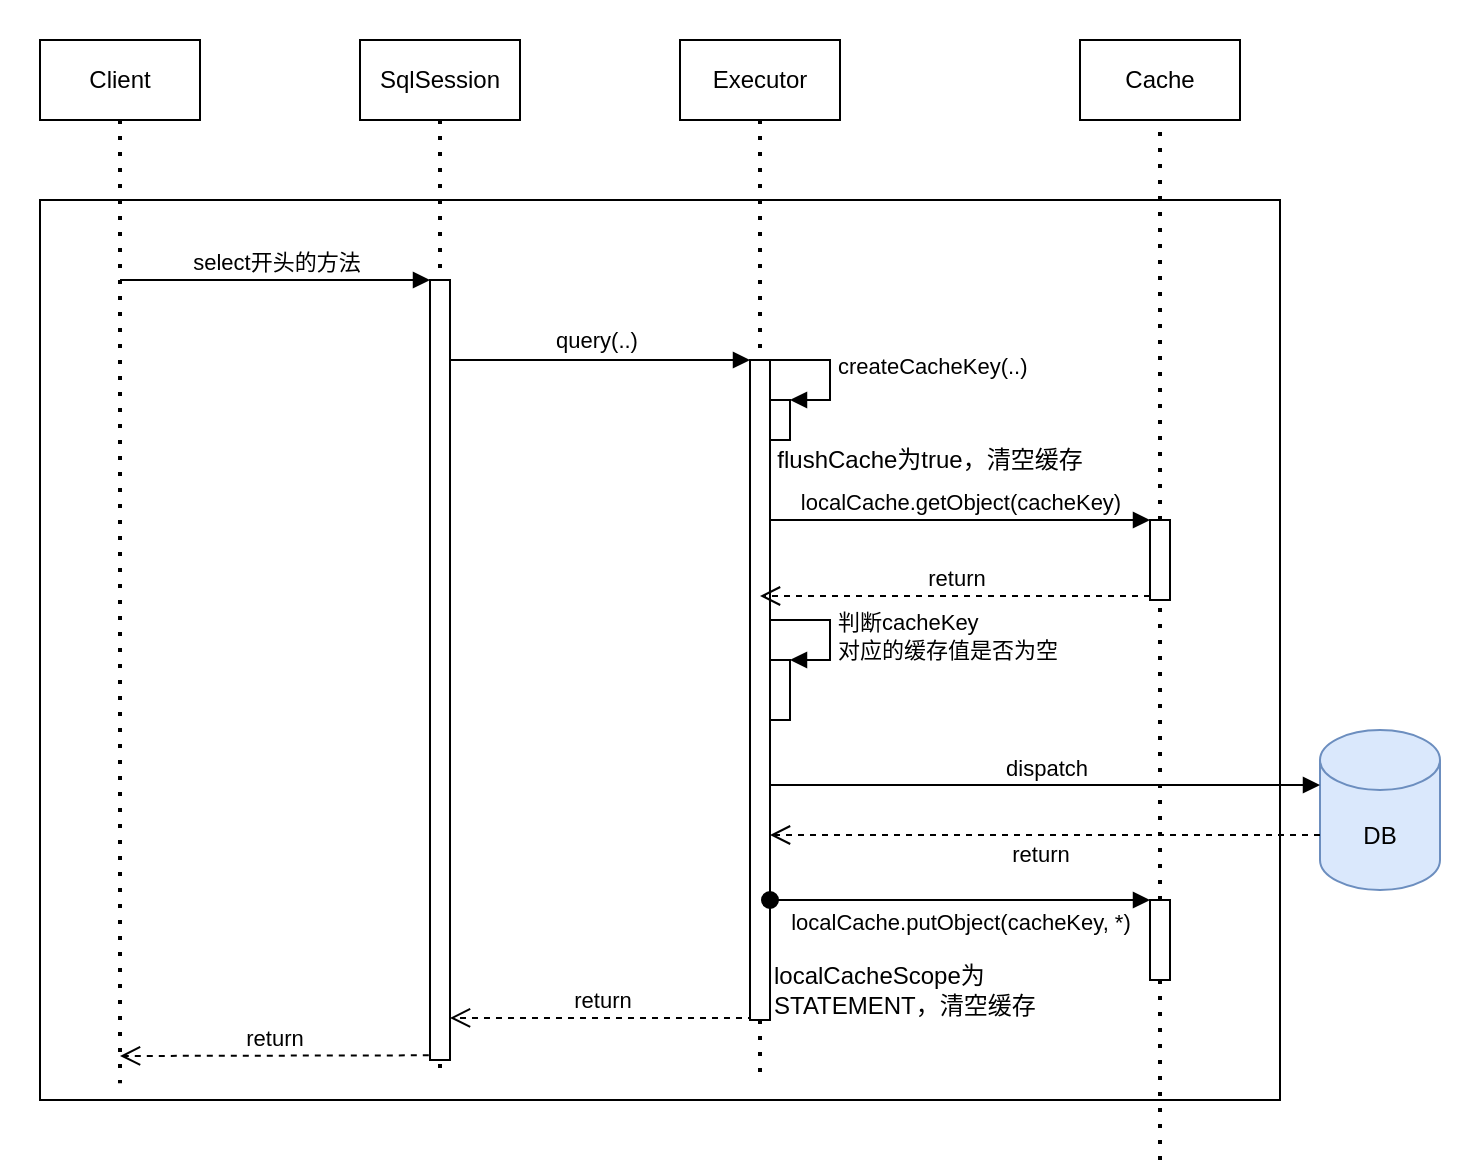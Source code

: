<mxfile version="13.9.9" type="device"><diagram id="NVwxI-cL8WG9OkIZWRjw" name="第 1 页"><mxGraphModel dx="1851" dy="592" grid="1" gridSize="10" guides="1" tooltips="1" connect="1" arrows="1" fold="1" page="1" pageScale="1" pageWidth="827" pageHeight="1169" math="0" shadow="0"><root><mxCell id="0"/><mxCell id="1" parent="0"/><mxCell id="EM2rlTtpQATUWUoyidOP-15" value="" style="rounded=0;whiteSpace=wrap;html=1;" parent="1" vertex="1"><mxGeometry x="-560" y="280" width="620" height="450" as="geometry"/></mxCell><mxCell id="EM2rlTtpQATUWUoyidOP-24" value="Client" style="rounded=0;whiteSpace=wrap;html=1;" parent="1" vertex="1"><mxGeometry x="-560" y="200" width="80" height="40" as="geometry"/></mxCell><mxCell id="EM2rlTtpQATUWUoyidOP-25" value="Cache" style="rounded=0;whiteSpace=wrap;html=1;" parent="1" vertex="1"><mxGeometry x="-40" y="200" width="80" height="40" as="geometry"/></mxCell><mxCell id="EM2rlTtpQATUWUoyidOP-26" value="SqlSession" style="rounded=0;whiteSpace=wrap;html=1;" parent="1" vertex="1"><mxGeometry x="-400" y="200" width="80" height="40" as="geometry"/></mxCell><mxCell id="EM2rlTtpQATUWUoyidOP-27" value="Executor" style="rounded=0;whiteSpace=wrap;html=1;" parent="1" vertex="1"><mxGeometry x="-240" y="200" width="80" height="40" as="geometry"/></mxCell><mxCell id="EM2rlTtpQATUWUoyidOP-28" value="" style="endArrow=none;dashed=1;html=1;dashPattern=1 3;strokeWidth=2;" parent="1" source="EM2rlTtpQATUWUoyidOP-24" edge="1"><mxGeometry width="50" height="50" relative="1" as="geometry"><mxPoint x="-210" y="330" as="sourcePoint"/><mxPoint x="-520" y="721.6" as="targetPoint"/></mxGeometry></mxCell><mxCell id="EM2rlTtpQATUWUoyidOP-29" value="" style="endArrow=none;dashed=1;html=1;dashPattern=1 3;strokeWidth=2;exitX=0.5;exitY=1;exitDx=0;exitDy=0;" parent="1" source="EM2rlTtpQATUWUoyidOP-26" edge="1"><mxGeometry width="50" height="50" relative="1" as="geometry"><mxPoint x="-510" y="250" as="sourcePoint"/><mxPoint x="-360" y="720" as="targetPoint"/></mxGeometry></mxCell><mxCell id="EM2rlTtpQATUWUoyidOP-30" value="" style="endArrow=none;dashed=1;html=1;dashPattern=1 3;strokeWidth=2;exitX=0.5;exitY=1;exitDx=0;exitDy=0;" parent="1" source="EM2rlTtpQATUWUoyidOP-51" edge="1"><mxGeometry width="50" height="50" relative="1" as="geometry"><mxPoint x="-350" y="250" as="sourcePoint"/><mxPoint x="-200" y="720" as="targetPoint"/></mxGeometry></mxCell><mxCell id="EM2rlTtpQATUWUoyidOP-45" value="" style="endArrow=classic;html=1;" parent="1" edge="1"><mxGeometry width="50" height="50" relative="1" as="geometry"><mxPoint x="-360" y="360" as="sourcePoint"/><mxPoint x="-360" y="360" as="targetPoint"/></mxGeometry></mxCell><mxCell id="EM2rlTtpQATUWUoyidOP-46" value="" style="html=1;points=[];perimeter=orthogonalPerimeter;" parent="1" vertex="1"><mxGeometry x="-365" y="320" width="10" height="390" as="geometry"/></mxCell><mxCell id="EM2rlTtpQATUWUoyidOP-47" value="select开头的方法" style="html=1;verticalAlign=bottom;endArrow=block;entryX=0;entryY=0;" parent="1" target="EM2rlTtpQATUWUoyidOP-46" edge="1"><mxGeometry relative="1" as="geometry"><mxPoint x="-520" y="320" as="sourcePoint"/><mxPoint as="offset"/></mxGeometry></mxCell><mxCell id="EM2rlTtpQATUWUoyidOP-48" value="return" style="html=1;verticalAlign=bottom;endArrow=open;dashed=1;endSize=8;exitX=-0.06;exitY=0.994;exitDx=0;exitDy=0;exitPerimeter=0;" parent="1" source="EM2rlTtpQATUWUoyidOP-46" edge="1"><mxGeometry relative="1" as="geometry"><mxPoint x="-520" y="708" as="targetPoint"/></mxGeometry></mxCell><mxCell id="EM2rlTtpQATUWUoyidOP-52" value="query(..)" style="html=1;verticalAlign=bottom;endArrow=block;entryX=0;entryY=0;" parent="1" source="EM2rlTtpQATUWUoyidOP-46" target="EM2rlTtpQATUWUoyidOP-51" edge="1"><mxGeometry x="-0.033" y="1" relative="1" as="geometry"><mxPoint x="-280" y="150" as="sourcePoint"/><mxPoint as="offset"/></mxGeometry></mxCell><mxCell id="EM2rlTtpQATUWUoyidOP-53" value="return" style="html=1;verticalAlign=bottom;endArrow=open;dashed=1;endSize=8;exitX=0.2;exitY=0.997;exitDx=0;exitDy=0;exitPerimeter=0;entryX=1;entryY=0.946;entryDx=0;entryDy=0;entryPerimeter=0;" parent="1" source="EM2rlTtpQATUWUoyidOP-51" target="EM2rlTtpQATUWUoyidOP-46" edge="1"><mxGeometry relative="1" as="geometry"><mxPoint x="-320" y="506" as="targetPoint"/></mxGeometry></mxCell><mxCell id="EM2rlTtpQATUWUoyidOP-51" value="" style="html=1;points=[];perimeter=orthogonalPerimeter;" parent="1" vertex="1"><mxGeometry x="-205" y="360" width="10" height="330" as="geometry"/></mxCell><mxCell id="EM2rlTtpQATUWUoyidOP-54" value="" style="endArrow=none;dashed=1;html=1;dashPattern=1 3;strokeWidth=2;exitX=0.5;exitY=1;exitDx=0;exitDy=0;" parent="1" source="EM2rlTtpQATUWUoyidOP-27" target="EM2rlTtpQATUWUoyidOP-51" edge="1"><mxGeometry width="50" height="50" relative="1" as="geometry"><mxPoint x="-200" y="240" as="sourcePoint"/><mxPoint x="-200" y="720" as="targetPoint"/></mxGeometry></mxCell><mxCell id="EM2rlTtpQATUWUoyidOP-58" value="localCache.getObject(cacheKey)" style="html=1;verticalAlign=bottom;endArrow=block;entryX=0;entryY=0;" parent="1" source="EM2rlTtpQATUWUoyidOP-51" target="EM2rlTtpQATUWUoyidOP-57" edge="1"><mxGeometry relative="1" as="geometry"><mxPoint x="-110" y="370" as="sourcePoint"/><mxPoint as="offset"/></mxGeometry></mxCell><mxCell id="EM2rlTtpQATUWUoyidOP-59" value="return" style="html=1;verticalAlign=bottom;endArrow=open;dashed=1;endSize=8;exitX=0;exitY=0.95;" parent="1" source="EM2rlTtpQATUWUoyidOP-57" edge="1"><mxGeometry relative="1" as="geometry"><mxPoint x="-200" y="478" as="targetPoint"/></mxGeometry></mxCell><mxCell id="EM2rlTtpQATUWUoyidOP-61" value="" style="html=1;points=[];perimeter=orthogonalPerimeter;" parent="1" vertex="1"><mxGeometry x="-195" y="510" width="10" height="30" as="geometry"/></mxCell><mxCell id="EM2rlTtpQATUWUoyidOP-62" value="判断cacheKey&lt;br&gt;对应的缓存值是否为空" style="edgeStyle=orthogonalEdgeStyle;html=1;align=left;spacingLeft=2;endArrow=block;rounded=0;entryX=1;entryY=0;exitX=1;exitY=0.408;exitDx=0;exitDy=0;exitPerimeter=0;" parent="1" source="EM2rlTtpQATUWUoyidOP-51" target="EM2rlTtpQATUWUoyidOP-61" edge="1"><mxGeometry x="0.134" relative="1" as="geometry"><mxPoint x="20" y="490" as="sourcePoint"/><Array as="points"><mxPoint x="-195" y="490"/><mxPoint x="-165" y="490"/><mxPoint x="-165" y="510"/></Array><mxPoint as="offset"/></mxGeometry></mxCell><mxCell id="EM2rlTtpQATUWUoyidOP-63" value="DB" style="shape=cylinder3;whiteSpace=wrap;html=1;boundedLbl=1;backgroundOutline=1;size=15;fillColor=#dae8fc;strokeColor=#6c8ebf;" parent="1" vertex="1"><mxGeometry x="80" y="545" width="60" height="80" as="geometry"/></mxCell><mxCell id="EM2rlTtpQATUWUoyidOP-66" value="dispatch" style="html=1;verticalAlign=bottom;endArrow=block;entryX=0;entryY=0;entryDx=0;entryDy=27.5;entryPerimeter=0;" parent="1" source="EM2rlTtpQATUWUoyidOP-51" target="EM2rlTtpQATUWUoyidOP-63" edge="1"><mxGeometry width="80" relative="1" as="geometry"><mxPoint x="-350" y="610" as="sourcePoint"/><mxPoint x="-270" y="610" as="targetPoint"/></mxGeometry></mxCell><mxCell id="EM2rlTtpQATUWUoyidOP-67" value="return" style="html=1;verticalAlign=bottom;endArrow=open;dashed=1;endSize=8;exitX=0;exitY=0;exitDx=0;exitDy=52.5;exitPerimeter=0;" parent="1" source="EM2rlTtpQATUWUoyidOP-63" target="EM2rlTtpQATUWUoyidOP-51" edge="1"><mxGeometry x="0.018" y="18" relative="1" as="geometry"><mxPoint x="-270" y="610" as="sourcePoint"/><mxPoint x="-350" y="610" as="targetPoint"/><mxPoint as="offset"/></mxGeometry></mxCell><mxCell id="EM2rlTtpQATUWUoyidOP-72" value="localCache.putObject(cacheKey, *)" style="html=1;verticalAlign=bottom;startArrow=oval;endArrow=block;startSize=8;" parent="1" source="EM2rlTtpQATUWUoyidOP-51" target="EM2rlTtpQATUWUoyidOP-71" edge="1"><mxGeometry y="-20" relative="1" as="geometry"><mxPoint x="-105" y="630" as="sourcePoint"/><mxPoint as="offset"/></mxGeometry></mxCell><mxCell id="EM2rlTtpQATUWUoyidOP-75" value="" style="endArrow=none;dashed=1;html=1;dashPattern=1 3;strokeWidth=2;entryX=0.5;entryY=1;entryDx=0;entryDy=0;" parent="1" source="EM2rlTtpQATUWUoyidOP-57" target="EM2rlTtpQATUWUoyidOP-25" edge="1"><mxGeometry width="50" height="50" relative="1" as="geometry"><mxPoint y="760" as="sourcePoint"/><mxPoint x="-280" y="480" as="targetPoint"/></mxGeometry></mxCell><mxCell id="EM2rlTtpQATUWUoyidOP-57" value="" style="html=1;points=[];perimeter=orthogonalPerimeter;" parent="1" vertex="1"><mxGeometry x="-5" y="440" width="10" height="40" as="geometry"/></mxCell><mxCell id="EM2rlTtpQATUWUoyidOP-76" value="" style="endArrow=none;dashed=1;html=1;dashPattern=1 3;strokeWidth=2;entryX=0.5;entryY=1;entryDx=0;entryDy=0;" parent="1" source="EM2rlTtpQATUWUoyidOP-71" target="EM2rlTtpQATUWUoyidOP-57" edge="1"><mxGeometry width="50" height="50" relative="1" as="geometry"><mxPoint y="760" as="sourcePoint"/><mxPoint y="240" as="targetPoint"/></mxGeometry></mxCell><mxCell id="EM2rlTtpQATUWUoyidOP-71" value="" style="html=1;points=[];perimeter=orthogonalPerimeter;" parent="1" vertex="1"><mxGeometry x="-5" y="630" width="10" height="40" as="geometry"/></mxCell><mxCell id="EM2rlTtpQATUWUoyidOP-77" value="" style="endArrow=none;dashed=1;html=1;dashPattern=1 3;strokeWidth=2;entryX=0.5;entryY=1;entryDx=0;entryDy=0;" parent="1" target="EM2rlTtpQATUWUoyidOP-71" edge="1"><mxGeometry width="50" height="50" relative="1" as="geometry"><mxPoint y="760" as="sourcePoint"/><mxPoint y="480" as="targetPoint"/></mxGeometry></mxCell><mxCell id="EM2rlTtpQATUWUoyidOP-79" value="" style="html=1;points=[];perimeter=orthogonalPerimeter;" parent="1" vertex="1"><mxGeometry x="-195" y="380" width="10" height="20" as="geometry"/></mxCell><mxCell id="EM2rlTtpQATUWUoyidOP-80" value="createCacheKey(..)" style="edgeStyle=orthogonalEdgeStyle;html=1;align=left;spacingLeft=2;endArrow=block;rounded=0;entryX=1;entryY=0;" parent="1" target="EM2rlTtpQATUWUoyidOP-79" edge="1"><mxGeometry relative="1" as="geometry"><mxPoint x="-200" y="360" as="sourcePoint"/><Array as="points"><mxPoint x="-165" y="360"/></Array></mxGeometry></mxCell><mxCell id="EM2rlTtpQATUWUoyidOP-81" value="flushCache为true，清空缓存" style="text;html=1;strokeColor=none;fillColor=none;align=center;verticalAlign=middle;whiteSpace=wrap;rounded=0;" parent="1" vertex="1"><mxGeometry x="-195" y="400" width="160" height="20" as="geometry"/></mxCell><mxCell id="EM2rlTtpQATUWUoyidOP-83" value="localCacheScope为STATEMENT，清空缓存" style="text;html=1;strokeColor=none;fillColor=none;align=left;verticalAlign=middle;whiteSpace=wrap;rounded=0;" parent="1" vertex="1"><mxGeometry x="-195" y="660" width="135" height="30" as="geometry"/></mxCell><mxCell id="1AhM-JNHuanvDCPshSN8-1" value="nxt" style="text;html=1;align=center;verticalAlign=middle;resizable=0;points=[];autosize=1;fontColor=#FFFFFF;" vertex="1" parent="1"><mxGeometry x="-580" y="180" width="30" height="20" as="geometry"/></mxCell><mxCell id="1AhM-JNHuanvDCPshSN8-2" value="nxt" style="text;html=1;align=center;verticalAlign=middle;resizable=0;points=[];autosize=1;fontColor=#FFFFFF;" vertex="1" parent="1"><mxGeometry x="120" y="720" width="30" height="20" as="geometry"/></mxCell></root></mxGraphModel></diagram></mxfile>